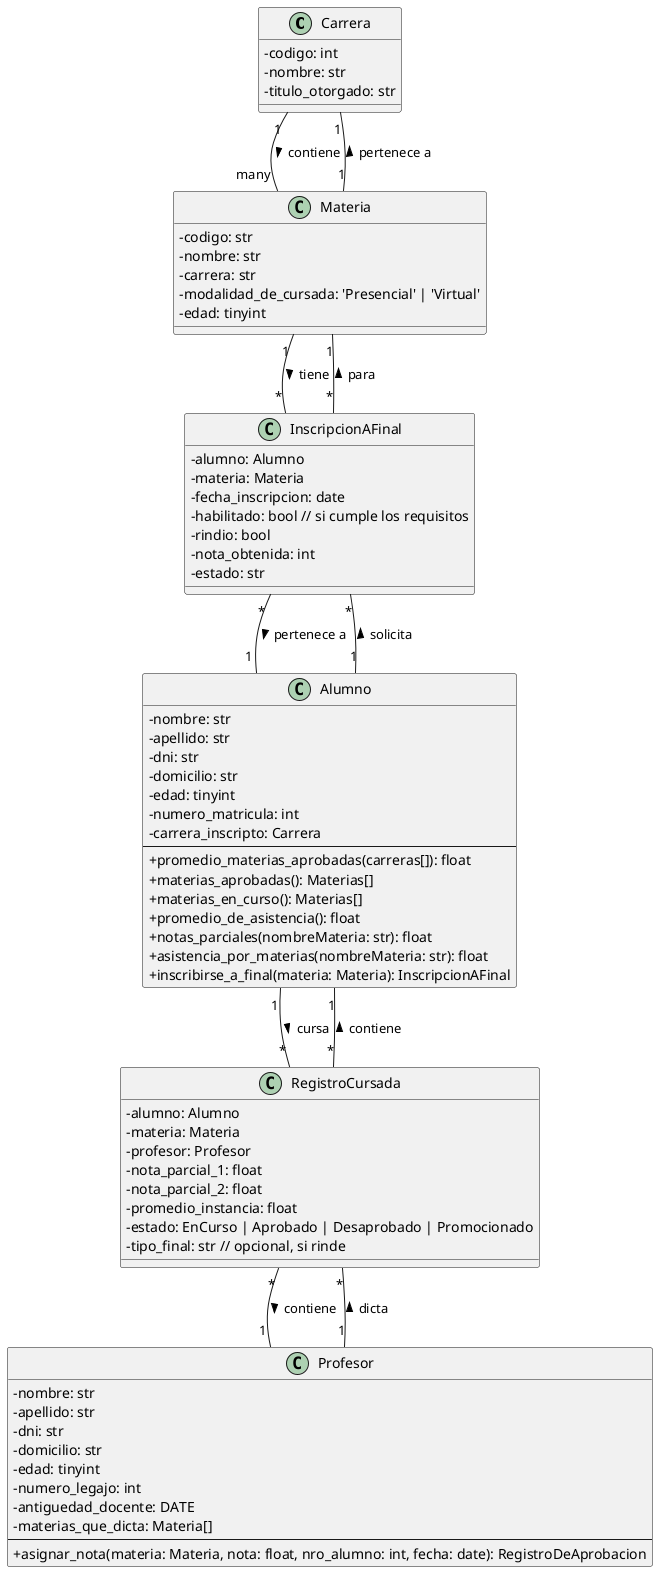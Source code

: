 @startuml a
skinparam classAttributeIconSize 0

class Carrera {
  - codigo: int
  - nombre: str
  - titulo_otorgado: str
}

class Materia {
  - codigo: str
  - nombre: str
  - carrera: str
  - modalidad_de_cursada: 'Presencial' | 'Virtual'
  - edad: tinyint
}

class Alumno {
  - nombre: str
  - apellido: str
  - dni: str
  - domicilio: str
  - edad: tinyint
  - numero_matricula: int
  - carrera_inscripto: Carrera
  --
  + promedio_materias_aprobadas(carreras[]): float
  + materias_aprobadas(): Materias[]
  + materias_en_curso(): Materias[]
  + promedio_de_asistencia(): float
  + notas_parciales(nombreMateria: str): float
  + asistencia_por_materias(nombreMateria: str): float
  + inscribirse_a_final(materia: Materia): InscripcionAFinal
}

class Profesor {
  - nombre: str
  - apellido: str
  - dni: str
  - domicilio: str
  - edad: tinyint
  - numero_legajo: int
  - antiguedad_docente: DATE
  - materias_que_dicta: Materia[]
  --
  + asignar_nota(materia: Materia, nota: float, nro_alumno: int, fecha: date): RegistroDeAprobacion
}

class RegistroCursada {
  - alumno: Alumno
  - materia: Materia
  - profesor: Profesor
  - nota_parcial_1: float
  - nota_parcial_2: float
  - promedio_instancia: float
  - estado: EnCurso | Aprobado | Desaprobado | Promocionado
  - tipo_final: str // opcional, si rinde
}

class InscripcionAFinal {
  - alumno: Alumno
  - materia: Materia
  - fecha_inscripcion: date
  - habilitado: bool // si cumple los requisitos
  - rindio: bool
  - nota_obtenida: int
  - estado: str
}

'================= RELACIONES =================

Carrera "1" -- "many" Materia : contiene >
Materia "1" -- "1" Carrera : pertenece a >

Alumno "1" -- "*" RegistroCursada : cursa >
RegistroCursada "*" -- "1" Alumno : contiene >

Profesor "1" -- "*" RegistroCursada : dicta >
RegistroCursada "*" -- "1" Profesor : contiene >

Alumno "1" -- "*" InscripcionAFinal : solicita >
InscripcionAFinal "*" -- "1" Alumno : pertenece a >

Materia "1" -- "*" InscripcionAFinal : tiene >
InscripcionAFinal "*" -- "1" Materia : para >

@enduml
